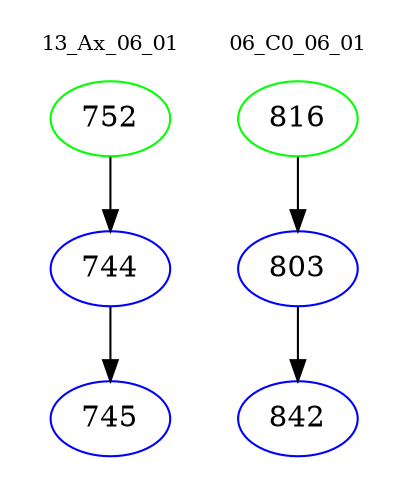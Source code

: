 digraph{
subgraph cluster_0 {
color = white
label = "13_Ax_06_01";
fontsize=10;
T0_752 [label="752", color="green"]
T0_752 -> T0_744 [color="black"]
T0_744 [label="744", color="blue"]
T0_744 -> T0_745 [color="black"]
T0_745 [label="745", color="blue"]
}
subgraph cluster_1 {
color = white
label = "06_C0_06_01";
fontsize=10;
T1_816 [label="816", color="green"]
T1_816 -> T1_803 [color="black"]
T1_803 [label="803", color="blue"]
T1_803 -> T1_842 [color="black"]
T1_842 [label="842", color="blue"]
}
}
